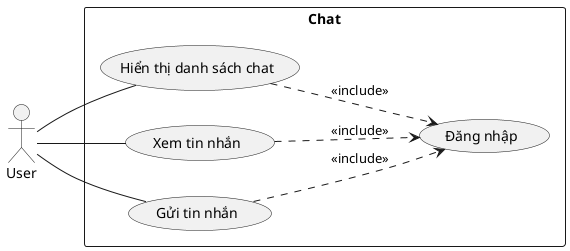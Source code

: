 
@startuml
left to right direction

actor User
' User -> Ms: initiate
rectangle Chat {
    usecase "Hiển thị danh sách chat" as show_list
    usecase "Xem tin nhắn" as View
    usecase "Gửi tin nhắn" as Send
    usecase "Đăng nhập" as Login
    User -- Send
    User -- show_list
    User -- View
    show_list ..> Login: <<include>>
    View ..> Login: <<include>>
    Send ..> Login: <<include>>
}
@enduml

